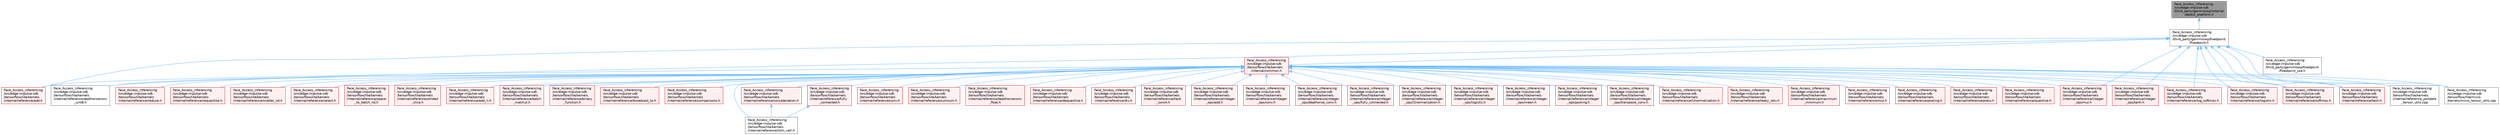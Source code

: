digraph "Face_Access_inferencing/src/edge-impulse-sdk/third_party/gemmlowp/internal/detect_platform.h"
{
 // LATEX_PDF_SIZE
  bgcolor="transparent";
  edge [fontname=Helvetica,fontsize=10,labelfontname=Helvetica,labelfontsize=10];
  node [fontname=Helvetica,fontsize=10,shape=box,height=0.2,width=0.4];
  Node1 [id="Node000001",label="Face_Access_inferencing\l/src/edge-impulse-sdk\l/third_party/gemmlowp/internal\l/detect_platform.h",height=0.2,width=0.4,color="gray40", fillcolor="grey60", style="filled", fontcolor="black",tooltip=" "];
  Node1 -> Node2 [id="edge62_Node000001_Node000002",dir="back",color="steelblue1",style="solid",tooltip=" "];
  Node2 [id="Node000002",label="Face_Access_inferencing\l/src/edge-impulse-sdk\l/third_party/gemmlowp/fixedpoint\l/fixedpoint.h",height=0.2,width=0.4,color="grey40", fillcolor="white", style="filled",URL="$_face___access__inferencing_2src_2edge-impulse-sdk_2third__party_2gemmlowp_2fixedpoint_2fixedpoint_8h.html",tooltip=" "];
  Node2 -> Node3 [id="edge63_Node000002_Node000003",dir="back",color="steelblue1",style="solid",tooltip=" "];
  Node3 [id="Node000003",label="Face_Access_inferencing\l/src/edge-impulse-sdk\l/tensorflow/lite/kernels\l/internal/common.h",height=0.2,width=0.4,color="red", fillcolor="#FFF0F0", style="filled",URL="$_face___access__inferencing_2src_2edge-impulse-sdk_2tensorflow_2lite_2kernels_2internal_2common_8h.html",tooltip=" "];
  Node3 -> Node4 [id="edge64_Node000003_Node000004",dir="back",color="steelblue1",style="solid",tooltip=" "];
  Node4 [id="Node000004",label="Face_Access_inferencing\l/src/edge-impulse-sdk\l/tensorflow/lite/kernels\l/internal/reference/add.h",height=0.2,width=0.4,color="red", fillcolor="#FFF0F0", style="filled",URL="$_face___access__inferencing_2src_2edge-impulse-sdk_2tensorflow_2lite_2kernels_2internal_2reference_2add_8h.html",tooltip=" "];
  Node3 -> Node9 [id="edge65_Node000003_Node000009",dir="back",color="steelblue1",style="solid",tooltip=" "];
  Node9 [id="Node000009",label="Face_Access_inferencing\l/src/edge-impulse-sdk\l/tensorflow/lite/kernels\l/internal/reference/add_n.h",height=0.2,width=0.4,color="red", fillcolor="#FFF0F0", style="filled",URL="$_face___access__inferencing_2src_2edge-impulse-sdk_2tensorflow_2lite_2kernels_2internal_2reference_2add__n_8h.html",tooltip=" "];
  Node3 -> Node11 [id="edge66_Node000003_Node000011",dir="back",color="steelblue1",style="solid",tooltip=" "];
  Node11 [id="Node000011",label="Face_Access_inferencing\l/src/edge-impulse-sdk\l/tensorflow/lite/kernels\l/internal/reference/batch\l_matmul.h",height=0.2,width=0.4,color="red", fillcolor="#FFF0F0", style="filled",URL="$_face___access__inferencing_2src_2edge-impulse-sdk_2tensorflow_2lite_2kernels_2internal_2reference_2batch__matmul_8h.html",tooltip=" "];
  Node3 -> Node13 [id="edge67_Node000003_Node000013",dir="back",color="steelblue1",style="solid",tooltip=" "];
  Node13 [id="Node000013",label="Face_Access_inferencing\l/src/edge-impulse-sdk\l/tensorflow/lite/kernels\l/internal/reference/binary\l_function.h",height=0.2,width=0.4,color="red", fillcolor="#FFF0F0", style="filled",URL="$_face___access__inferencing_2src_2edge-impulse-sdk_2tensorflow_2lite_2kernels_2internal_2reference_2binary__function_8h.html",tooltip=" "];
  Node3 -> Node19 [id="edge68_Node000003_Node000019",dir="back",color="steelblue1",style="solid",tooltip=" "];
  Node19 [id="Node000019",label="Face_Access_inferencing\l/src/edge-impulse-sdk\l/tensorflow/lite/kernels\l/internal/reference/broadcast_to.h",height=0.2,width=0.4,color="red", fillcolor="#FFF0F0", style="filled",URL="$_face___access__inferencing_2src_2edge-impulse-sdk_2tensorflow_2lite_2kernels_2internal_2reference_2broadcast__to_8h.html",tooltip=" "];
  Node3 -> Node21 [id="edge69_Node000003_Node000021",dir="back",color="steelblue1",style="solid",tooltip=" "];
  Node21 [id="Node000021",label="Face_Access_inferencing\l/src/edge-impulse-sdk\l/tensorflow/lite/kernels\l/internal/reference/comparisons.h",height=0.2,width=0.4,color="red", fillcolor="#FFF0F0", style="filled",URL="$_face___access__inferencing_2src_2edge-impulse-sdk_2tensorflow_2lite_2kernels_2internal_2reference_2comparisons_8h.html",tooltip=" "];
  Node3 -> Node24 [id="edge70_Node000003_Node000024",dir="back",color="steelblue1",style="solid",tooltip=" "];
  Node24 [id="Node000024",label="Face_Access_inferencing\l/src/edge-impulse-sdk\l/tensorflow/lite/kernels\l/internal/reference/concatenation.h",height=0.2,width=0.4,color="red", fillcolor="#FFF0F0", style="filled",URL="$_face___access__inferencing_2src_2edge-impulse-sdk_2tensorflow_2lite_2kernels_2internal_2reference_2concatenation_8h.html",tooltip=" "];
  Node24 -> Node25 [id="edge71_Node000024_Node000025",dir="back",color="steelblue1",style="solid",tooltip=" "];
  Node25 [id="Node000025",label="Face_Access_inferencing\l/src/edge-impulse-sdk\l/tensorflow/lite/kernels\l/internal/reference/lstm_cell.h",height=0.2,width=0.4,color="grey40", fillcolor="white", style="filled",URL="$_face___access__inferencing_2src_2edge-impulse-sdk_2tensorflow_2lite_2kernels_2internal_2reference_2lstm__cell_8h.html",tooltip=" "];
  Node3 -> Node27 [id="edge72_Node000003_Node000027",dir="back",color="steelblue1",style="solid",tooltip=" "];
  Node27 [id="Node000027",label="Face_Access_inferencing\l/src/edge-impulse-sdk\l/tensorflow/lite/kernels\l/internal/reference/conv.h",height=0.2,width=0.4,color="red", fillcolor="#FFF0F0", style="filled",URL="$_face___access__inferencing_2src_2edge-impulse-sdk_2tensorflow_2lite_2kernels_2internal_2reference_2conv_8h.html",tooltip=" "];
  Node3 -> Node29 [id="edge73_Node000003_Node000029",dir="back",color="steelblue1",style="solid",tooltip=" "];
  Node29 [id="Node000029",label="Face_Access_inferencing\l/src/edge-impulse-sdk\l/tensorflow/lite/kernels\l/internal/reference/cumsum.h",height=0.2,width=0.4,color="red", fillcolor="#FFF0F0", style="filled",URL="$_face___access__inferencing_2src_2edge-impulse-sdk_2tensorflow_2lite_2kernels_2internal_2reference_2cumsum_8h.html",tooltip=" "];
  Node3 -> Node31 [id="edge74_Node000003_Node000031",dir="back",color="steelblue1",style="solid",tooltip=" "];
  Node31 [id="Node000031",label="Face_Access_inferencing\l/src/edge-impulse-sdk\l/tensorflow/lite/kernels\l/internal/reference/depthwiseconv\l_float.h",height=0.2,width=0.4,color="red", fillcolor="#FFF0F0", style="filled",URL="$_face___access__inferencing_2src_2edge-impulse-sdk_2tensorflow_2lite_2kernels_2internal_2reference_2depthwiseconv__float_8h.html",tooltip=" "];
  Node3 -> Node34 [id="edge75_Node000003_Node000034",dir="back",color="steelblue1",style="solid",tooltip=" "];
  Node34 [id="Node000034",label="Face_Access_inferencing\l/src/edge-impulse-sdk\l/tensorflow/lite/kernels\l/internal/reference/depthwiseconv\l_uint8.h",height=0.2,width=0.4,color="grey40", fillcolor="white", style="filled",URL="$_face___access__inferencing_2src_2edge-impulse-sdk_2tensorflow_2lite_2kernels_2internal_2reference_2depthwiseconv__uint8_8h.html",tooltip=" "];
  Node3 -> Node35 [id="edge76_Node000003_Node000035",dir="back",color="steelblue1",style="solid",tooltip=" "];
  Node35 [id="Node000035",label="Face_Access_inferencing\l/src/edge-impulse-sdk\l/tensorflow/lite/kernels\l/internal/reference/dequantize.h",height=0.2,width=0.4,color="red", fillcolor="#FFF0F0", style="filled",URL="$_face___access__inferencing_2src_2edge-impulse-sdk_2tensorflow_2lite_2kernels_2internal_2reference_2dequantize_8h.html",tooltip=" "];
  Node3 -> Node38 [id="edge77_Node000003_Node000038",dir="back",color="steelblue1",style="solid",tooltip=" "];
  Node38 [id="Node000038",label="Face_Access_inferencing\l/src/edge-impulse-sdk\l/tensorflow/lite/kernels\l/internal/reference/div.h",height=0.2,width=0.4,color="red", fillcolor="#FFF0F0", style="filled",URL="$_face___access__inferencing_2src_2edge-impulse-sdk_2tensorflow_2lite_2kernels_2internal_2reference_2div_8h.html",tooltip=" "];
  Node3 -> Node40 [id="edge78_Node000003_Node000040",dir="back",color="steelblue1",style="solid",tooltip=" "];
  Node40 [id="Node000040",label="Face_Access_inferencing\l/src/edge-impulse-sdk\l/tensorflow/lite/kernels\l/internal/reference/fully\l_connected.h",height=0.2,width=0.4,color="red", fillcolor="#FFF0F0", style="filled",URL="$_face___access__inferencing_2src_2edge-impulse-sdk_2tensorflow_2lite_2kernels_2internal_2reference_2fully__connected_8h.html",tooltip=" "];
  Node40 -> Node25 [id="edge79_Node000040_Node000025",dir="back",color="steelblue1",style="solid",tooltip=" "];
  Node3 -> Node44 [id="edge80_Node000003_Node000044",dir="back",color="steelblue1",style="solid",tooltip=" "];
  Node44 [id="Node000044",label="Face_Access_inferencing\l/src/edge-impulse-sdk\l/tensorflow/lite/kernels\l/internal/reference/hard\l_swish.h",height=0.2,width=0.4,color="red", fillcolor="#FFF0F0", style="filled",URL="$_face___access__inferencing_2src_2edge-impulse-sdk_2tensorflow_2lite_2kernels_2internal_2reference_2hard__swish_8h.html",tooltip=" "];
  Node3 -> Node47 [id="edge81_Node000003_Node000047",dir="back",color="steelblue1",style="solid",tooltip=" "];
  Node47 [id="Node000047",label="Face_Access_inferencing\l/src/edge-impulse-sdk\l/tensorflow/lite/kernels\l/internal/reference/integer\l_ops/add.h",height=0.2,width=0.4,color="red", fillcolor="#FFF0F0", style="filled",URL="$_face___access__inferencing_2src_2edge-impulse-sdk_2tensorflow_2lite_2kernels_2internal_2reference_2integer__ops_2add_8h.html",tooltip=" "];
  Node3 -> Node48 [id="edge82_Node000003_Node000048",dir="back",color="steelblue1",style="solid",tooltip=" "];
  Node48 [id="Node000048",label="Face_Access_inferencing\l/src/edge-impulse-sdk\l/tensorflow/lite/kernels\l/internal/reference/integer\l_ops/conv.h",height=0.2,width=0.4,color="red", fillcolor="#FFF0F0", style="filled",URL="$_face___access__inferencing_2src_2edge-impulse-sdk_2tensorflow_2lite_2kernels_2internal_2reference_2integer__ops_2conv_8h.html",tooltip=" "];
  Node3 -> Node49 [id="edge83_Node000003_Node000049",dir="back",color="steelblue1",style="solid",tooltip=" "];
  Node49 [id="Node000049",label="Face_Access_inferencing\l/src/edge-impulse-sdk\l/tensorflow/lite/kernels\l/internal/reference/integer\l_ops/depthwise_conv.h",height=0.2,width=0.4,color="red", fillcolor="#FFF0F0", style="filled",URL="$_face___access__inferencing_2src_2edge-impulse-sdk_2tensorflow_2lite_2kernels_2internal_2referenac5613aa32a034b3a10b8e6ef74ace81.html",tooltip=" "];
  Node3 -> Node50 [id="edge84_Node000003_Node000050",dir="back",color="steelblue1",style="solid",tooltip=" "];
  Node50 [id="Node000050",label="Face_Access_inferencing\l/src/edge-impulse-sdk\l/tensorflow/lite/kernels\l/internal/reference/integer\l_ops/fully_connected.h",height=0.2,width=0.4,color="red", fillcolor="#FFF0F0", style="filled",URL="$_face___access__inferencing_2src_2edge-impulse-sdk_2tensorflow_2lite_2kernels_2internal_2referen916112f20712eb2daff191b8b06553ef.html",tooltip=" "];
  Node3 -> Node51 [id="edge85_Node000003_Node000051",dir="back",color="steelblue1",style="solid",tooltip=" "];
  Node51 [id="Node000051",label="Face_Access_inferencing\l/src/edge-impulse-sdk\l/tensorflow/lite/kernels\l/internal/reference/integer\l_ops/l2normalization.h",height=0.2,width=0.4,color="red", fillcolor="#FFF0F0", style="filled",URL="$_face___access__inferencing_2src_2edge-impulse-sdk_2tensorflow_2lite_2kernels_2internal_2referen5213fe1fb7c6973756a3611a69984428.html",tooltip=" "];
  Node3 -> Node53 [id="edge86_Node000003_Node000053",dir="back",color="steelblue1",style="solid",tooltip=" "];
  Node53 [id="Node000053",label="Face_Access_inferencing\l/src/edge-impulse-sdk\l/tensorflow/lite/kernels\l/internal/reference/integer\l_ops/logistic.h",height=0.2,width=0.4,color="red", fillcolor="#FFF0F0", style="filled",URL="$_face___access__inferencing_2src_2edge-impulse-sdk_2tensorflow_2lite_2kernels_2internal_2reference_2integer__ops_2logistic_8h.html",tooltip=" "];
  Node3 -> Node56 [id="edge87_Node000003_Node000056",dir="back",color="steelblue1",style="solid",tooltip=" "];
  Node56 [id="Node000056",label="Face_Access_inferencing\l/src/edge-impulse-sdk\l/tensorflow/lite/kernels\l/internal/reference/integer\l_ops/mean.h",height=0.2,width=0.4,color="red", fillcolor="#FFF0F0", style="filled",URL="$_face___access__inferencing_2src_2edge-impulse-sdk_2tensorflow_2lite_2kernels_2internal_2reference_2integer__ops_2mean_8h.html",tooltip=" "];
  Node3 -> Node59 [id="edge88_Node000003_Node000059",dir="back",color="steelblue1",style="solid",tooltip=" "];
  Node59 [id="Node000059",label="Face_Access_inferencing\l/src/edge-impulse-sdk\l/tensorflow/lite/kernels\l/internal/reference/integer\l_ops/mul.h",height=0.2,width=0.4,color="red", fillcolor="#FFF0F0", style="filled",URL="$_face___access__inferencing_2src_2edge-impulse-sdk_2tensorflow_2lite_2kernels_2internal_2reference_2integer__ops_2mul_8h.html",tooltip=" "];
  Node3 -> Node62 [id="edge89_Node000003_Node000062",dir="back",color="steelblue1",style="solid",tooltip=" "];
  Node62 [id="Node000062",label="Face_Access_inferencing\l/src/edge-impulse-sdk\l/tensorflow/lite/kernels\l/internal/reference/integer\l_ops/pooling.h",height=0.2,width=0.4,color="red", fillcolor="#FFF0F0", style="filled",URL="$_face___access__inferencing_2src_2edge-impulse-sdk_2tensorflow_2lite_2kernels_2internal_2reference_2integer__ops_2pooling_8h.html",tooltip=" "];
  Node3 -> Node113 [id="edge90_Node000003_Node000113",dir="back",color="steelblue1",style="solid",tooltip=" "];
  Node113 [id="Node000113",label="Face_Access_inferencing\l/src/edge-impulse-sdk\l/tensorflow/lite/kernels\l/internal/reference/integer\l_ops/tanh.h",height=0.2,width=0.4,color="red", fillcolor="#FFF0F0", style="filled",URL="$_face___access__inferencing_2src_2edge-impulse-sdk_2tensorflow_2lite_2kernels_2internal_2reference_2integer__ops_2tanh_8h.html",tooltip=" "];
  Node3 -> Node115 [id="edge91_Node000003_Node000115",dir="back",color="steelblue1",style="solid",tooltip=" "];
  Node115 [id="Node000115",label="Face_Access_inferencing\l/src/edge-impulse-sdk\l/tensorflow/lite/kernels\l/internal/reference/integer\l_ops/transpose_conv.h",height=0.2,width=0.4,color="red", fillcolor="#FFF0F0", style="filled",URL="$_face___access__inferencing_2src_2edge-impulse-sdk_2tensorflow_2lite_2kernels_2internal_2referen912e6dbac471f411f8602f07c003d627.html",tooltip=" "];
  Node3 -> Node117 [id="edge92_Node000003_Node000117",dir="back",color="steelblue1",style="solid",tooltip=" "];
  Node117 [id="Node000117",label="Face_Access_inferencing\l/src/edge-impulse-sdk\l/tensorflow/lite/kernels\l/internal/reference/l2normalization.h",height=0.2,width=0.4,color="red", fillcolor="#FFF0F0", style="filled",URL="$_face___access__inferencing_2src_2edge-impulse-sdk_2tensorflow_2lite_2kernels_2internal_2reference_2l2normalization_8h.html",tooltip=" "];
  Node3 -> Node118 [id="edge93_Node000003_Node000118",dir="back",color="steelblue1",style="solid",tooltip=" "];
  Node118 [id="Node000118",label="Face_Access_inferencing\l/src/edge-impulse-sdk\l/tensorflow/lite/kernels\l/internal/reference/leaky_relu.h",height=0.2,width=0.4,color="red", fillcolor="#FFF0F0", style="filled",URL="$_face___access__inferencing_2src_2edge-impulse-sdk_2tensorflow_2lite_2kernels_2internal_2reference_2leaky__relu_8h.html",tooltip=" "];
  Node3 -> Node121 [id="edge94_Node000003_Node000121",dir="back",color="steelblue1",style="solid",tooltip=" "];
  Node121 [id="Node000121",label="Face_Access_inferencing\l/src/edge-impulse-sdk\l/tensorflow/lite/kernels\l/internal/reference/log_softmax.h",height=0.2,width=0.4,color="red", fillcolor="#FFF0F0", style="filled",URL="$_face___access__inferencing_2src_2edge-impulse-sdk_2tensorflow_2lite_2kernels_2internal_2reference_2log__softmax_8h.html",tooltip=" "];
  Node3 -> Node123 [id="edge95_Node000003_Node000123",dir="back",color="steelblue1",style="solid",tooltip=" "];
  Node123 [id="Node000123",label="Face_Access_inferencing\l/src/edge-impulse-sdk\l/tensorflow/lite/kernels\l/internal/reference/logistic.h",height=0.2,width=0.4,color="red", fillcolor="#FFF0F0", style="filled",URL="$_face___access__inferencing_2src_2edge-impulse-sdk_2tensorflow_2lite_2kernels_2internal_2reference_2logistic_8h.html",tooltip=" "];
  Node3 -> Node25 [id="edge96_Node000003_Node000025",dir="back",color="steelblue1",style="solid",tooltip=" "];
  Node3 -> Node124 [id="edge97_Node000003_Node000124",dir="back",color="steelblue1",style="solid",tooltip=" "];
  Node124 [id="Node000124",label="Face_Access_inferencing\l/src/edge-impulse-sdk\l/tensorflow/lite/kernels\l/internal/reference/maximum\l_minimum.h",height=0.2,width=0.4,color="red", fillcolor="#FFF0F0", style="filled",URL="$_face___access__inferencing_2src_2edge-impulse-sdk_2tensorflow_2lite_2kernels_2internal_2reference_2maximum__minimum_8h.html",tooltip=" "];
  Node3 -> Node126 [id="edge98_Node000003_Node000126",dir="back",color="steelblue1",style="solid",tooltip=" "];
  Node126 [id="Node000126",label="Face_Access_inferencing\l/src/edge-impulse-sdk\l/tensorflow/lite/kernels\l/internal/reference/mul.h",height=0.2,width=0.4,color="red", fillcolor="#FFF0F0", style="filled",URL="$_face___access__inferencing_2src_2edge-impulse-sdk_2tensorflow_2lite_2kernels_2internal_2reference_2mul_8h.html",tooltip=" "];
  Node3 -> Node127 [id="edge99_Node000003_Node000127",dir="back",color="steelblue1",style="solid",tooltip=" "];
  Node127 [id="Node000127",label="Face_Access_inferencing\l/src/edge-impulse-sdk\l/tensorflow/lite/kernels\l/internal/reference/pooling.h",height=0.2,width=0.4,color="red", fillcolor="#FFF0F0", style="filled",URL="$_face___access__inferencing_2src_2edge-impulse-sdk_2tensorflow_2lite_2kernels_2internal_2reference_2pooling_8h.html",tooltip=" "];
  Node3 -> Node129 [id="edge100_Node000003_Node000129",dir="back",color="steelblue1",style="solid",tooltip=" "];
  Node129 [id="Node000129",label="Face_Access_inferencing\l/src/edge-impulse-sdk\l/tensorflow/lite/kernels\l/internal/reference/prelu.h",height=0.2,width=0.4,color="red", fillcolor="#FFF0F0", style="filled",URL="$_face___access__inferencing_2src_2edge-impulse-sdk_2tensorflow_2lite_2kernels_2internal_2reference_2prelu_8h.html",tooltip=" "];
  Node3 -> Node132 [id="edge101_Node000003_Node000132",dir="back",color="steelblue1",style="solid",tooltip=" "];
  Node132 [id="Node000132",label="Face_Access_inferencing\l/src/edge-impulse-sdk\l/tensorflow/lite/kernels\l/internal/reference/quantize.h",height=0.2,width=0.4,color="red", fillcolor="#FFF0F0", style="filled",URL="$_face___access__inferencing_2src_2edge-impulse-sdk_2tensorflow_2lite_2kernels_2internal_2reference_2quantize_8h.html",tooltip=" "];
  Node3 -> Node134 [id="edge102_Node000003_Node000134",dir="back",color="steelblue1",style="solid",tooltip=" "];
  Node134 [id="Node000134",label="Face_Access_inferencing\l/src/edge-impulse-sdk\l/tensorflow/lite/kernels\l/internal/reference/reduce.h",height=0.2,width=0.4,color="red", fillcolor="#FFF0F0", style="filled",URL="$_face___access__inferencing_2src_2edge-impulse-sdk_2tensorflow_2lite_2kernels_2internal_2reference_2reduce_8h.html",tooltip=" "];
  Node3 -> Node135 [id="edge103_Node000003_Node000135",dir="back",color="steelblue1",style="solid",tooltip=" "];
  Node135 [id="Node000135",label="Face_Access_inferencing\l/src/edge-impulse-sdk\l/tensorflow/lite/kernels\l/internal/reference/requantize.h",height=0.2,width=0.4,color="red", fillcolor="#FFF0F0", style="filled",URL="$_face___access__inferencing_2src_2edge-impulse-sdk_2tensorflow_2lite_2kernels_2internal_2reference_2requantize_8h.html",tooltip=" "];
  Node3 -> Node136 [id="edge104_Node000003_Node000136",dir="back",color="steelblue1",style="solid",tooltip=" "];
  Node136 [id="Node000136",label="Face_Access_inferencing\l/src/edge-impulse-sdk\l/tensorflow/lite/kernels\l/internal/reference/scatter_nd.h",height=0.2,width=0.4,color="red", fillcolor="#FFF0F0", style="filled",URL="$scatter__nd_8h.html",tooltip=" "];
  Node3 -> Node138 [id="edge105_Node000003_Node000138",dir="back",color="steelblue1",style="solid",tooltip=" "];
  Node138 [id="Node000138",label="Face_Access_inferencing\l/src/edge-impulse-sdk\l/tensorflow/lite/kernels\l/internal/reference/select.h",height=0.2,width=0.4,color="red", fillcolor="#FFF0F0", style="filled",URL="$_face___access__inferencing_2src_2edge-impulse-sdk_2tensorflow_2lite_2kernels_2internal_2reference_2select_8h.html",tooltip=" "];
  Node3 -> Node140 [id="edge106_Node000003_Node000140",dir="back",color="steelblue1",style="solid",tooltip=" "];
  Node140 [id="Node000140",label="Face_Access_inferencing\l/src/edge-impulse-sdk\l/tensorflow/lite/kernels\l/internal/reference/softmax.h",height=0.2,width=0.4,color="red", fillcolor="#FFF0F0", style="filled",URL="$_face___access__inferencing_2src_2edge-impulse-sdk_2tensorflow_2lite_2kernels_2internal_2reference_2softmax_8h.html",tooltip=" "];
  Node3 -> Node142 [id="edge107_Node000003_Node000142",dir="back",color="steelblue1",style="solid",tooltip=" "];
  Node142 [id="Node000142",label="Face_Access_inferencing\l/src/edge-impulse-sdk\l/tensorflow/lite/kernels\l/internal/reference/space\l_to_batch_nd.h",height=0.2,width=0.4,color="red", fillcolor="#FFF0F0", style="filled",URL="$_face___access__inferencing_2src_2edge-impulse-sdk_2tensorflow_2lite_2kernels_2internal_2reference_2space__to__batch__nd_8h.html",tooltip=" "];
  Node3 -> Node144 [id="edge108_Node000003_Node000144",dir="back",color="steelblue1",style="solid",tooltip=" "];
  Node144 [id="Node000144",label="Face_Access_inferencing\l/src/edge-impulse-sdk\l/tensorflow/lite/kernels\l/internal/reference/strided\l_slice.h",height=0.2,width=0.4,color="red", fillcolor="#FFF0F0", style="filled",URL="$_face___access__inferencing_2src_2edge-impulse-sdk_2tensorflow_2lite_2kernels_2internal_2reference_2strided__slice_8h.html",tooltip=" "];
  Node3 -> Node147 [id="edge109_Node000003_Node000147",dir="back",color="steelblue1",style="solid",tooltip=" "];
  Node147 [id="Node000147",label="Face_Access_inferencing\l/src/edge-impulse-sdk\l/tensorflow/lite/kernels\l/internal/reference/tanh.h",height=0.2,width=0.4,color="red", fillcolor="#FFF0F0", style="filled",URL="$_face___access__inferencing_2src_2edge-impulse-sdk_2tensorflow_2lite_2kernels_2internal_2reference_2tanh_8h.html",tooltip=" "];
  Node3 -> Node149 [id="edge110_Node000003_Node000149",dir="back",color="steelblue1",style="solid",tooltip=" "];
  Node149 [id="Node000149",label="Face_Access_inferencing\l/src/edge-impulse-sdk\l/tensorflow/lite/kernels\l/internal/reference_portable\l_tensor_utils.cpp",height=0.2,width=0.4,color="grey40", fillcolor="white", style="filled",URL="$reference__portable__tensor__utils_8cpp.html",tooltip=" "];
  Node3 -> Node154 [id="edge111_Node000003_Node000154",dir="back",color="steelblue1",style="solid",tooltip=" "];
  Node154 [id="Node000154",label="Face_Access_inferencing\l/src/edge-impulse-sdk\l/tensorflow/lite/micro\l/kernels/micro_tensor_utils.cpp",height=0.2,width=0.4,color="grey40", fillcolor="white", style="filled",URL="$_face___access__inferencing_2src_2edge-impulse-sdk_2tensorflow_2lite_2micro_2kernels_2micro__tensor__utils_8cpp.html",tooltip=" "];
  Node2 -> Node4 [id="edge112_Node000002_Node000004",dir="back",color="steelblue1",style="solid",tooltip=" "];
  Node2 -> Node34 [id="edge113_Node000002_Node000034",dir="back",color="steelblue1",style="solid",tooltip=" "];
  Node2 -> Node59 [id="edge114_Node000002_Node000059",dir="back",color="steelblue1",style="solid",tooltip=" "];
  Node2 -> Node113 [id="edge115_Node000002_Node000113",dir="back",color="steelblue1",style="solid",tooltip=" "];
  Node2 -> Node121 [id="edge116_Node000002_Node000121",dir="back",color="steelblue1",style="solid",tooltip=" "];
  Node2 -> Node123 [id="edge117_Node000002_Node000123",dir="back",color="steelblue1",style="solid",tooltip=" "];
  Node2 -> Node140 [id="edge118_Node000002_Node000140",dir="back",color="steelblue1",style="solid",tooltip=" "];
  Node2 -> Node147 [id="edge119_Node000002_Node000147",dir="back",color="steelblue1",style="solid",tooltip=" "];
  Node2 -> Node149 [id="edge120_Node000002_Node000149",dir="back",color="steelblue1",style="solid",tooltip=" "];
  Node2 -> Node154 [id="edge121_Node000002_Node000154",dir="back",color="steelblue1",style="solid",tooltip=" "];
  Node2 -> Node158 [id="edge122_Node000002_Node000158",dir="back",color="steelblue1",style="solid",tooltip=" "];
  Node158 [id="Node000158",label="Face_Access_inferencing\l/src/edge-impulse-sdk\l/third_party/gemmlowp/fixedpoint\l/fixedpoint_sse.h",height=0.2,width=0.4,color="grey40", fillcolor="white", style="filled",URL="$_face___access__inferencing_2src_2edge-impulse-sdk_2third__party_2gemmlowp_2fixedpoint_2fixedpoint__sse_8h.html",tooltip=" "];
}
